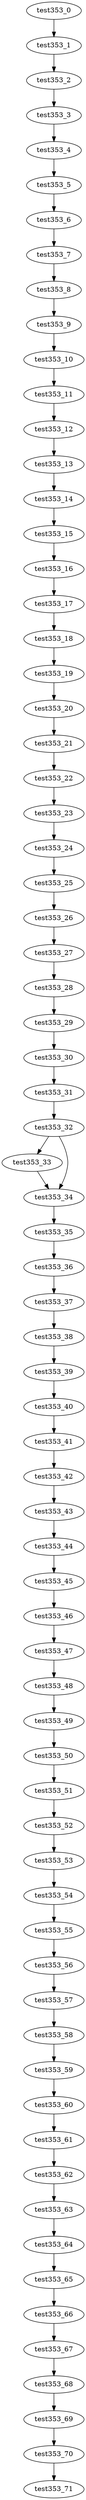 digraph G {
test353_0->test353_1;
test353_1->test353_2;
test353_2->test353_3;
test353_3->test353_4;
test353_4->test353_5;
test353_5->test353_6;
test353_6->test353_7;
test353_7->test353_8;
test353_8->test353_9;
test353_9->test353_10;
test353_10->test353_11;
test353_11->test353_12;
test353_12->test353_13;
test353_13->test353_14;
test353_14->test353_15;
test353_15->test353_16;
test353_16->test353_17;
test353_17->test353_18;
test353_18->test353_19;
test353_19->test353_20;
test353_20->test353_21;
test353_21->test353_22;
test353_22->test353_23;
test353_23->test353_24;
test353_24->test353_25;
test353_25->test353_26;
test353_26->test353_27;
test353_27->test353_28;
test353_28->test353_29;
test353_29->test353_30;
test353_30->test353_31;
test353_31->test353_32;
test353_32->test353_33;
test353_32->test353_34;
test353_33->test353_34;
test353_34->test353_35;
test353_35->test353_36;
test353_36->test353_37;
test353_37->test353_38;
test353_38->test353_39;
test353_39->test353_40;
test353_40->test353_41;
test353_41->test353_42;
test353_42->test353_43;
test353_43->test353_44;
test353_44->test353_45;
test353_45->test353_46;
test353_46->test353_47;
test353_47->test353_48;
test353_48->test353_49;
test353_49->test353_50;
test353_50->test353_51;
test353_51->test353_52;
test353_52->test353_53;
test353_53->test353_54;
test353_54->test353_55;
test353_55->test353_56;
test353_56->test353_57;
test353_57->test353_58;
test353_58->test353_59;
test353_59->test353_60;
test353_60->test353_61;
test353_61->test353_62;
test353_62->test353_63;
test353_63->test353_64;
test353_64->test353_65;
test353_65->test353_66;
test353_66->test353_67;
test353_67->test353_68;
test353_68->test353_69;
test353_69->test353_70;
test353_70->test353_71;

}
